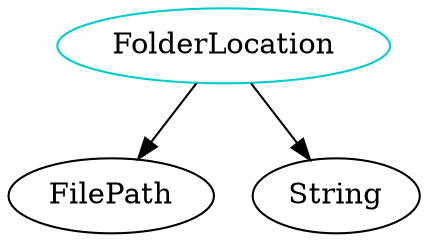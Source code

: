 digraph folderlocation{
FolderLocation	[shape=oval, color=cyan3, label="FolderLocation"];
FolderLocation -> FilePath;
FolderLocation -> String;
}
